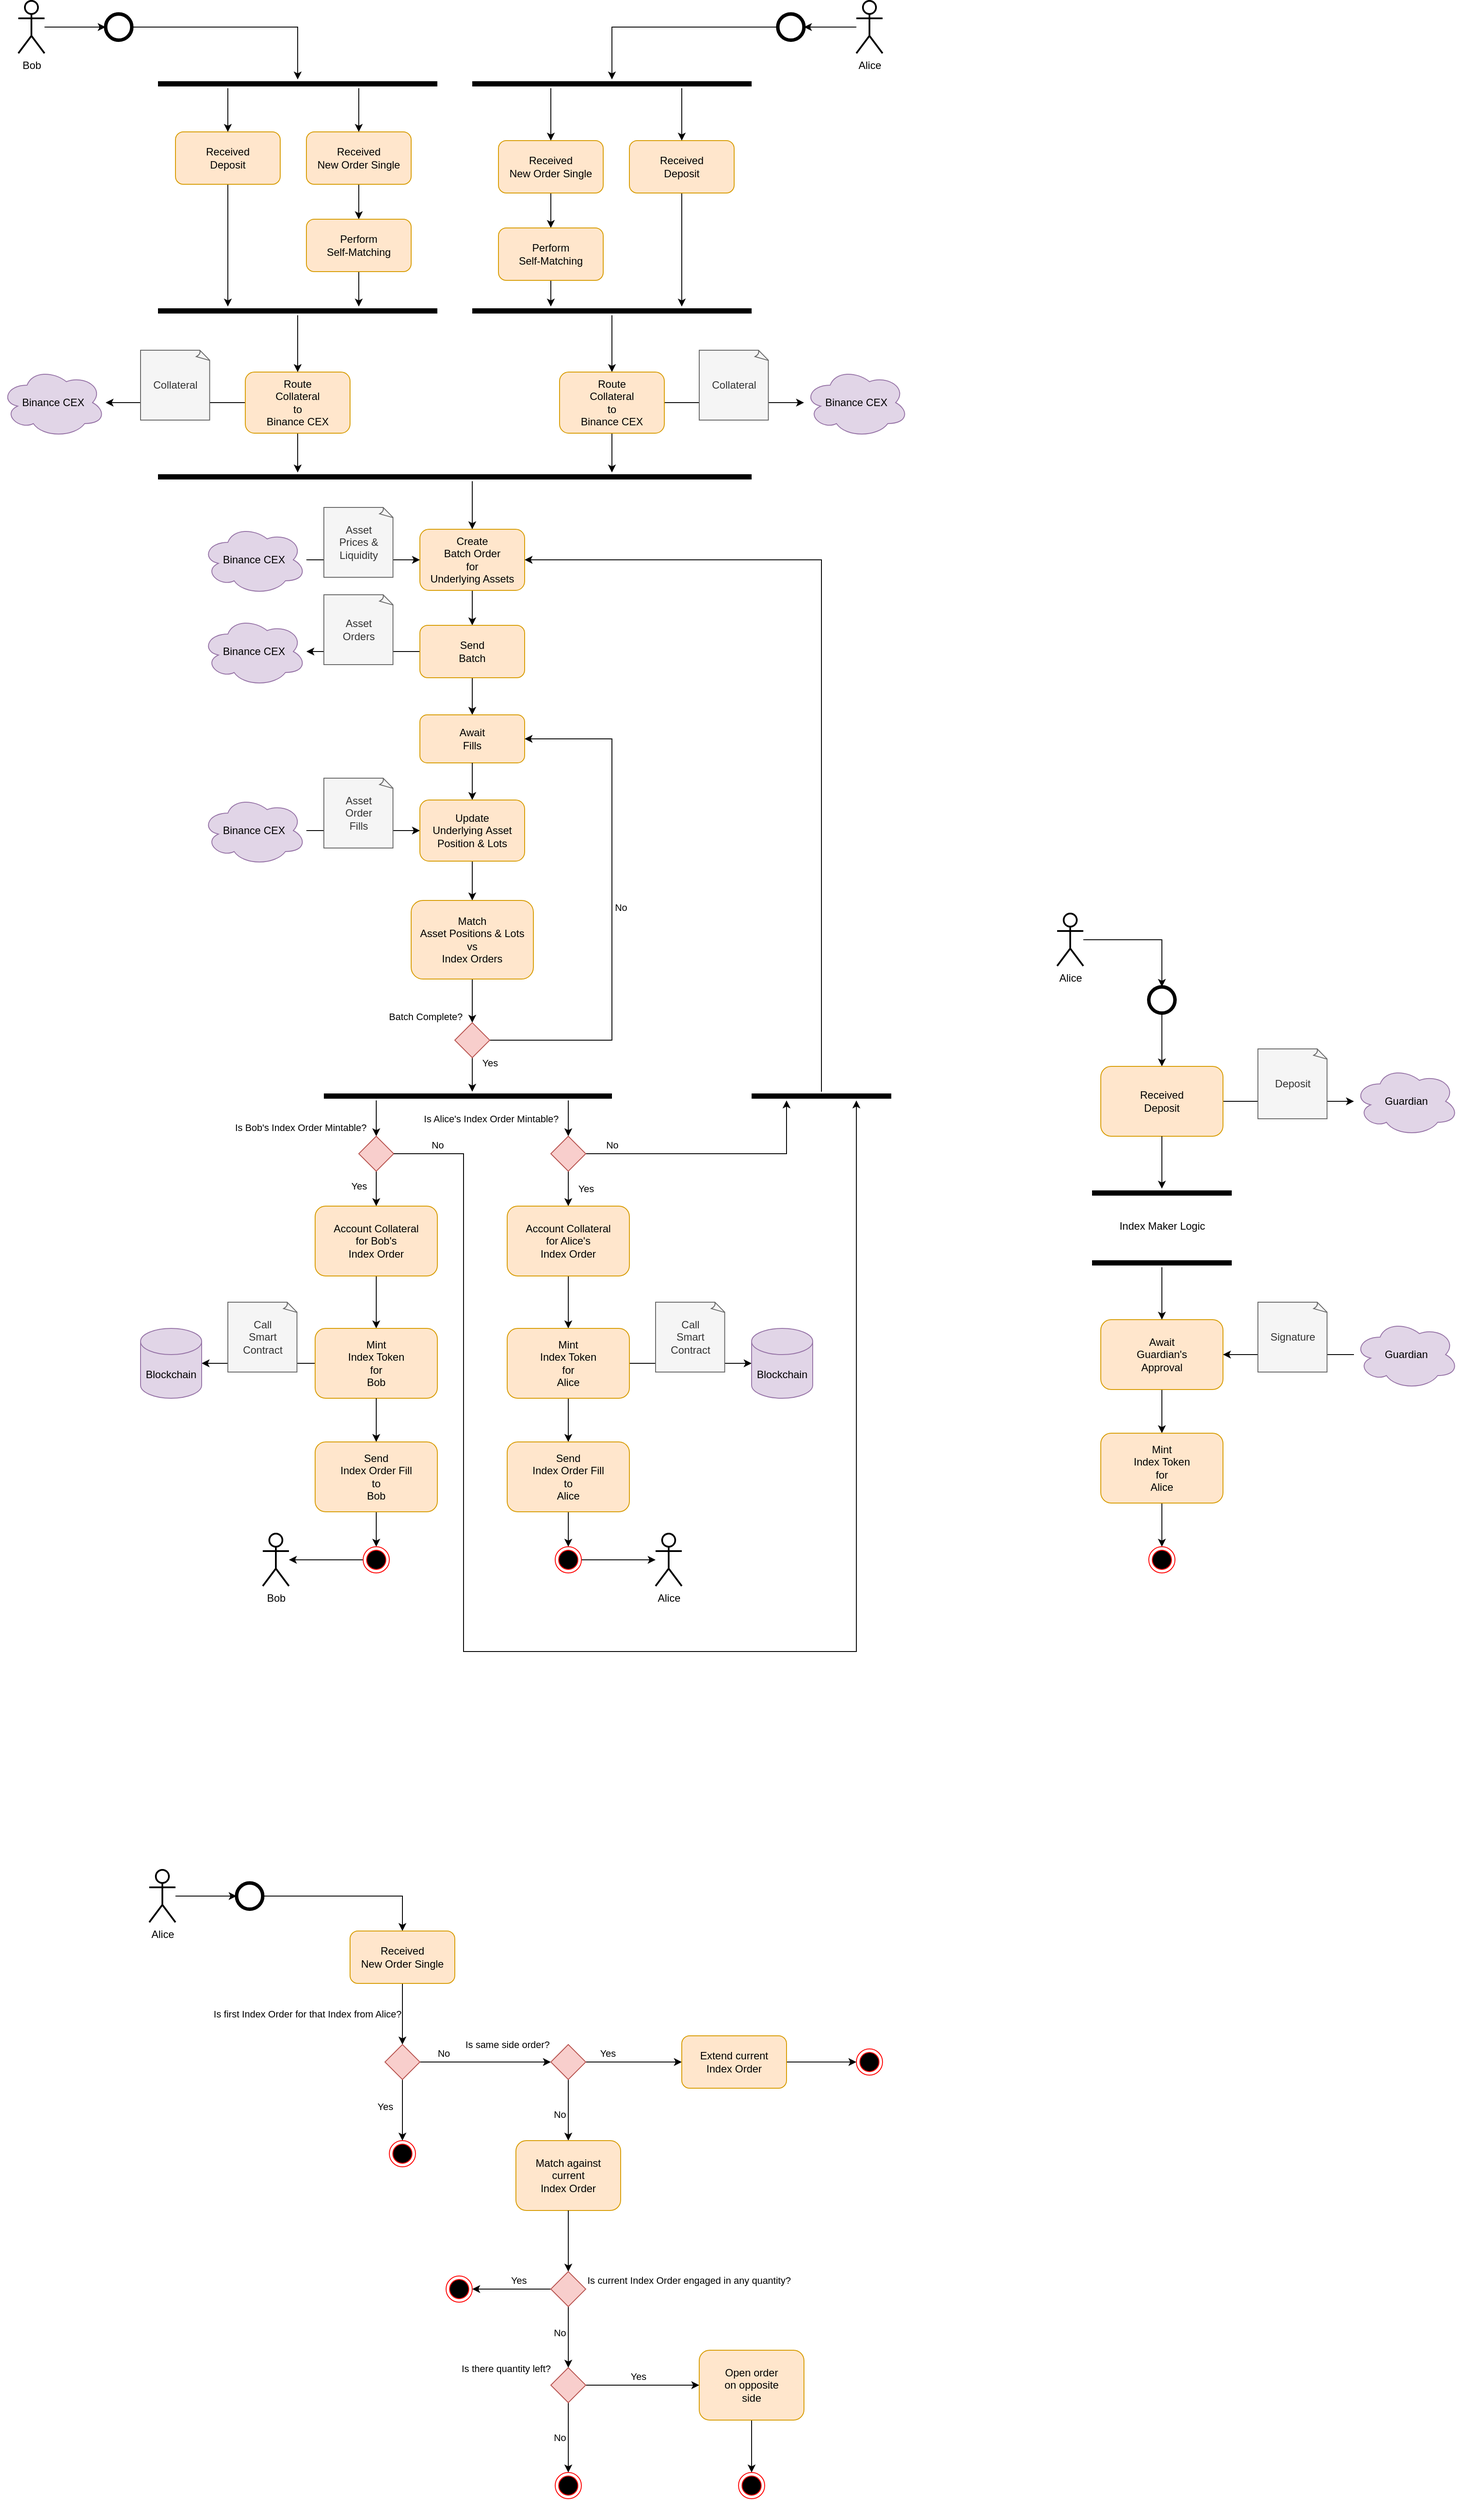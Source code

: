 <mxfile version="24.7.8">
  <diagram name="Page-1" id="KIgSmrfWKntI9kVfdpxJ">
    <mxGraphModel dx="2233" dy="2073" grid="1" gridSize="10" guides="1" tooltips="1" connect="1" arrows="1" fold="1" page="1" pageScale="1" pageWidth="827" pageHeight="1169" math="0" shadow="0">
      <root>
        <mxCell id="0" />
        <mxCell id="1" parent="0" />
        <mxCell id="GoCheklHUgAJTXGQgOlv-124" style="edgeStyle=orthogonalEdgeStyle;rounded=0;orthogonalLoop=1;jettySize=auto;html=1;" parent="1" source="GoCheklHUgAJTXGQgOlv-1" target="GoCheklHUgAJTXGQgOlv-76" edge="1">
          <mxGeometry relative="1" as="geometry" />
        </mxCell>
        <mxCell id="GoCheklHUgAJTXGQgOlv-1" value="" style="ellipse;html=1;shape=endState;fillColor=#000000;strokeColor=#ff0000;" parent="1" vertex="1">
          <mxGeometry x="495" y="1680" width="30" height="30" as="geometry" />
        </mxCell>
        <mxCell id="GoCheklHUgAJTXGQgOlv-6" style="edgeStyle=orthogonalEdgeStyle;rounded=0;orthogonalLoop=1;jettySize=auto;html=1;" parent="1" source="GoCheklHUgAJTXGQgOlv-2" target="GoCheklHUgAJTXGQgOlv-62" edge="1">
          <mxGeometry relative="1" as="geometry" />
        </mxCell>
        <mxCell id="GoCheklHUgAJTXGQgOlv-2" value="" style="strokeWidth=4;html=1;shape=mxgraph.flowchart.start_2;whiteSpace=wrap;" parent="1" vertex="1">
          <mxGeometry x="-20" y="-75" width="30" height="30" as="geometry" />
        </mxCell>
        <mxCell id="GoCheklHUgAJTXGQgOlv-8" style="edgeStyle=orthogonalEdgeStyle;rounded=0;orthogonalLoop=1;jettySize=auto;html=1;" parent="1" source="GoCheklHUgAJTXGQgOlv-3" target="GoCheklHUgAJTXGQgOlv-7" edge="1">
          <mxGeometry relative="1" as="geometry" />
        </mxCell>
        <mxCell id="GoCheklHUgAJTXGQgOlv-3" value="&lt;div&gt;&lt;span style=&quot;background-color: initial;&quot;&gt;Received&lt;/span&gt;&lt;/div&gt;&lt;div&gt;&lt;span style=&quot;background-color: initial;&quot;&gt;New Order Single&lt;/span&gt;&lt;br&gt;&lt;/div&gt;" style="rounded=1;whiteSpace=wrap;html=1;fillColor=#ffe6cc;strokeColor=#d79b00;" parent="1" vertex="1">
          <mxGeometry x="210" y="60" width="120" height="60" as="geometry" />
        </mxCell>
        <mxCell id="GoCheklHUgAJTXGQgOlv-5" style="rounded=0;orthogonalLoop=1;jettySize=auto;html=1;edgeStyle=orthogonalEdgeStyle;" parent="1" source="GoCheklHUgAJTXGQgOlv-4" target="GoCheklHUgAJTXGQgOlv-2" edge="1">
          <mxGeometry relative="1" as="geometry" />
        </mxCell>
        <mxCell id="GoCheklHUgAJTXGQgOlv-4" value="Bob" style="shape=umlActor;verticalLabelPosition=bottom;verticalAlign=top;html=1;outlineConnect=0;strokeWidth=2;" parent="1" vertex="1">
          <mxGeometry x="-120" y="-90" width="30" height="60" as="geometry" />
        </mxCell>
        <mxCell id="GoCheklHUgAJTXGQgOlv-61" style="edgeStyle=orthogonalEdgeStyle;rounded=0;orthogonalLoop=1;jettySize=auto;html=1;" parent="1" source="GoCheklHUgAJTXGQgOlv-7" target="GoCheklHUgAJTXGQgOlv-51" edge="1">
          <mxGeometry relative="1" as="geometry">
            <Array as="points">
              <mxPoint x="270" y="265" />
              <mxPoint x="270" y="265" />
            </Array>
          </mxGeometry>
        </mxCell>
        <mxCell id="GoCheklHUgAJTXGQgOlv-7" value="&lt;div&gt;Perform&lt;/div&gt;Self-Matching" style="rounded=1;whiteSpace=wrap;html=1;fillColor=#ffe6cc;strokeColor=#d79b00;" parent="1" vertex="1">
          <mxGeometry x="210" y="160" width="120" height="60" as="geometry" />
        </mxCell>
        <mxCell id="GoCheklHUgAJTXGQgOlv-12" style="edgeStyle=orthogonalEdgeStyle;rounded=0;orthogonalLoop=1;jettySize=auto;html=1;" parent="1" source="GoCheklHUgAJTXGQgOlv-9" target="GoCheklHUgAJTXGQgOlv-11" edge="1">
          <mxGeometry relative="1" as="geometry" />
        </mxCell>
        <mxCell id="GoCheklHUgAJTXGQgOlv-9" value="Create&lt;div&gt;&lt;/div&gt;&lt;div&gt;Batch Order&lt;/div&gt;&lt;div&gt;for&lt;/div&gt;&lt;div&gt;Underlying Assets&lt;/div&gt;" style="rounded=1;whiteSpace=wrap;html=1;fillColor=#ffe6cc;strokeColor=#d79b00;" parent="1" vertex="1">
          <mxGeometry x="340" y="515" width="120" height="70" as="geometry" />
        </mxCell>
        <mxCell id="GoCheklHUgAJTXGQgOlv-14" style="edgeStyle=orthogonalEdgeStyle;rounded=0;orthogonalLoop=1;jettySize=auto;html=1;" parent="1" source="GoCheklHUgAJTXGQgOlv-11" target="GoCheklHUgAJTXGQgOlv-13" edge="1">
          <mxGeometry relative="1" as="geometry" />
        </mxCell>
        <mxCell id="GoCheklHUgAJTXGQgOlv-32" style="edgeStyle=orthogonalEdgeStyle;rounded=0;orthogonalLoop=1;jettySize=auto;html=1;" parent="1" source="GoCheklHUgAJTXGQgOlv-11" target="GoCheklHUgAJTXGQgOlv-31" edge="1">
          <mxGeometry relative="1" as="geometry" />
        </mxCell>
        <mxCell id="GoCheklHUgAJTXGQgOlv-11" value="Send&lt;div&gt;Batch&lt;/div&gt;" style="rounded=1;whiteSpace=wrap;html=1;fillColor=#ffe6cc;strokeColor=#d79b00;" parent="1" vertex="1">
          <mxGeometry x="340" y="625" width="120" height="60" as="geometry" />
        </mxCell>
        <mxCell id="GoCheklHUgAJTXGQgOlv-13" value="Binance CEX" style="ellipse;shape=cloud;whiteSpace=wrap;html=1;fillColor=#e1d5e7;strokeColor=#9673a6;" parent="1" vertex="1">
          <mxGeometry x="90" y="615" width="120" height="80" as="geometry" />
        </mxCell>
        <mxCell id="GoCheklHUgAJTXGQgOlv-15" style="edgeStyle=orthogonalEdgeStyle;rounded=0;orthogonalLoop=1;jettySize=auto;html=1;" parent="1" source="GoCheklHUgAJTXGQgOlv-16" target="GoCheklHUgAJTXGQgOlv-65" edge="1">
          <mxGeometry relative="1" as="geometry" />
        </mxCell>
        <mxCell id="GoCheklHUgAJTXGQgOlv-16" value="" style="strokeWidth=4;html=1;shape=mxgraph.flowchart.start_2;whiteSpace=wrap;" parent="1" vertex="1">
          <mxGeometry x="750" y="-75" width="30" height="30" as="geometry" />
        </mxCell>
        <mxCell id="GoCheklHUgAJTXGQgOlv-17" style="edgeStyle=orthogonalEdgeStyle;rounded=0;orthogonalLoop=1;jettySize=auto;html=1;" parent="1" source="GoCheklHUgAJTXGQgOlv-18" target="GoCheklHUgAJTXGQgOlv-21" edge="1">
          <mxGeometry relative="1" as="geometry" />
        </mxCell>
        <mxCell id="GoCheklHUgAJTXGQgOlv-18" value="&lt;div&gt;&lt;span style=&quot;background-color: initial;&quot;&gt;Received&lt;/span&gt;&lt;/div&gt;&lt;div&gt;&lt;span style=&quot;background-color: initial;&quot;&gt;New Order Single&lt;/span&gt;&lt;br&gt;&lt;/div&gt;" style="rounded=1;whiteSpace=wrap;html=1;fillColor=#ffe6cc;strokeColor=#d79b00;" parent="1" vertex="1">
          <mxGeometry x="430" y="70" width="120" height="60" as="geometry" />
        </mxCell>
        <mxCell id="GoCheklHUgAJTXGQgOlv-19" style="rounded=0;orthogonalLoop=1;jettySize=auto;html=1;edgeStyle=orthogonalEdgeStyle;" parent="1" source="GoCheklHUgAJTXGQgOlv-20" target="GoCheklHUgAJTXGQgOlv-16" edge="1">
          <mxGeometry relative="1" as="geometry" />
        </mxCell>
        <mxCell id="GoCheklHUgAJTXGQgOlv-20" value="Alice" style="shape=umlActor;verticalLabelPosition=bottom;verticalAlign=top;html=1;outlineConnect=0;strokeWidth=2;" parent="1" vertex="1">
          <mxGeometry x="840" y="-90" width="30" height="60" as="geometry" />
        </mxCell>
        <mxCell id="GoCheklHUgAJTXGQgOlv-28" style="edgeStyle=orthogonalEdgeStyle;rounded=0;orthogonalLoop=1;jettySize=auto;html=1;" parent="1" source="GoCheklHUgAJTXGQgOlv-46" target="GoCheklHUgAJTXGQgOlv-23" edge="1">
          <mxGeometry relative="1" as="geometry">
            <Array as="points">
              <mxPoint x="510" y="350" />
              <mxPoint x="510" y="350" />
            </Array>
          </mxGeometry>
        </mxCell>
        <mxCell id="GoCheklHUgAJTXGQgOlv-70" style="edgeStyle=orthogonalEdgeStyle;rounded=0;orthogonalLoop=1;jettySize=auto;html=1;" parent="1" source="GoCheklHUgAJTXGQgOlv-21" target="GoCheklHUgAJTXGQgOlv-66" edge="1">
          <mxGeometry relative="1" as="geometry">
            <Array as="points">
              <mxPoint x="510" y="260" />
              <mxPoint x="510" y="260" />
            </Array>
          </mxGeometry>
        </mxCell>
        <mxCell id="GoCheklHUgAJTXGQgOlv-21" value="&lt;div&gt;Perform&lt;/div&gt;Self-Matching" style="rounded=1;whiteSpace=wrap;html=1;fillColor=#ffe6cc;strokeColor=#d79b00;" parent="1" vertex="1">
          <mxGeometry x="430" y="170" width="120" height="60" as="geometry" />
        </mxCell>
        <mxCell id="GoCheklHUgAJTXGQgOlv-44" style="edgeStyle=orthogonalEdgeStyle;rounded=0;orthogonalLoop=1;jettySize=auto;html=1;" parent="1" source="GoCheklHUgAJTXGQgOlv-23" target="GoCheklHUgAJTXGQgOlv-9" edge="1">
          <mxGeometry relative="1" as="geometry">
            <Array as="points">
              <mxPoint x="400" y="470" />
              <mxPoint x="400" y="470" />
            </Array>
          </mxGeometry>
        </mxCell>
        <mxCell id="GoCheklHUgAJTXGQgOlv-23" value="" style="shape=line;html=1;strokeWidth=6;strokeColor=#000000;" parent="1" vertex="1">
          <mxGeometry x="40" y="450" width="680" height="10" as="geometry" />
        </mxCell>
        <mxCell id="GoCheklHUgAJTXGQgOlv-30" value="Asset&lt;div&gt;Orders&lt;/div&gt;" style="whiteSpace=wrap;html=1;shape=mxgraph.basic.document;fillColor=#f5f5f5;fontColor=#333333;strokeColor=#666666;" parent="1" vertex="1">
          <mxGeometry x="230" y="590" width="80" height="80" as="geometry" />
        </mxCell>
        <mxCell id="GoCheklHUgAJTXGQgOlv-37" style="edgeStyle=orthogonalEdgeStyle;rounded=0;orthogonalLoop=1;jettySize=auto;html=1;" parent="1" source="GoCheklHUgAJTXGQgOlv-86" target="GoCheklHUgAJTXGQgOlv-36" edge="1">
          <mxGeometry relative="1" as="geometry" />
        </mxCell>
        <mxCell id="GoCheklHUgAJTXGQgOlv-31" value="Await&lt;div&gt;Fills&lt;/div&gt;" style="rounded=1;whiteSpace=wrap;html=1;fillColor=#ffe6cc;strokeColor=#d79b00;" parent="1" vertex="1">
          <mxGeometry x="340" y="727.5" width="120" height="55" as="geometry" />
        </mxCell>
        <mxCell id="GoCheklHUgAJTXGQgOlv-34" style="edgeStyle=orthogonalEdgeStyle;rounded=0;orthogonalLoop=1;jettySize=auto;html=1;" parent="1" source="GoCheklHUgAJTXGQgOlv-33" target="GoCheklHUgAJTXGQgOlv-86" edge="1">
          <mxGeometry relative="1" as="geometry" />
        </mxCell>
        <mxCell id="GoCheklHUgAJTXGQgOlv-33" value="Binance CEX" style="ellipse;shape=cloud;whiteSpace=wrap;html=1;fillColor=#e1d5e7;strokeColor=#9673a6;" parent="1" vertex="1">
          <mxGeometry x="90" y="820" width="120" height="80" as="geometry" />
        </mxCell>
        <mxCell id="GoCheklHUgAJTXGQgOlv-35" value="Asset&lt;div&gt;Order&lt;/div&gt;&lt;div&gt;Fills&lt;/div&gt;" style="whiteSpace=wrap;html=1;shape=mxgraph.basic.document;fillColor=#f5f5f5;fontColor=#333333;strokeColor=#666666;" parent="1" vertex="1">
          <mxGeometry x="230" y="800" width="80" height="80" as="geometry" />
        </mxCell>
        <mxCell id="GoCheklHUgAJTXGQgOlv-83" value="Batch Complete?" style="edgeStyle=orthogonalEdgeStyle;rounded=0;orthogonalLoop=1;jettySize=auto;html=1;align=right;" parent="1" source="GoCheklHUgAJTXGQgOlv-36" target="GoCheklHUgAJTXGQgOlv-82" edge="1">
          <mxGeometry x="0.714" y="-10" relative="1" as="geometry">
            <Array as="points">
              <mxPoint x="400" y="1090" />
              <mxPoint x="400" y="1090" />
            </Array>
            <mxPoint as="offset" />
          </mxGeometry>
        </mxCell>
        <mxCell id="GoCheklHUgAJTXGQgOlv-36" value="Match&lt;div&gt;Asset Positions &amp;amp; Lots&lt;div&gt;vs&lt;/div&gt;&lt;div&gt;Index Orders&lt;/div&gt;&lt;/div&gt;" style="rounded=1;whiteSpace=wrap;html=1;fillColor=#ffe6cc;strokeColor=#d79b00;" parent="1" vertex="1">
          <mxGeometry x="330" y="940" width="140" height="90" as="geometry" />
        </mxCell>
        <mxCell id="GoCheklHUgAJTXGQgOlv-41" style="edgeStyle=orthogonalEdgeStyle;rounded=0;orthogonalLoop=1;jettySize=auto;html=1;" parent="1" source="GoCheklHUgAJTXGQgOlv-40" target="GoCheklHUgAJTXGQgOlv-9" edge="1">
          <mxGeometry relative="1" as="geometry" />
        </mxCell>
        <mxCell id="GoCheklHUgAJTXGQgOlv-40" value="Binance CEX" style="ellipse;shape=cloud;whiteSpace=wrap;html=1;fillColor=#e1d5e7;strokeColor=#9673a6;" parent="1" vertex="1">
          <mxGeometry x="90" y="510" width="120" height="80" as="geometry" />
        </mxCell>
        <mxCell id="GoCheklHUgAJTXGQgOlv-42" value="Asset&lt;div&gt;Prices &amp;amp; Liquidity&lt;/div&gt;" style="whiteSpace=wrap;html=1;shape=mxgraph.basic.document;fillColor=#f5f5f5;fontColor=#333333;strokeColor=#666666;" parent="1" vertex="1">
          <mxGeometry x="230" y="490" width="80" height="80" as="geometry" />
        </mxCell>
        <mxCell id="GoCheklHUgAJTXGQgOlv-57" style="edgeStyle=orthogonalEdgeStyle;rounded=0;orthogonalLoop=1;jettySize=auto;html=1;" parent="1" source="GoCheklHUgAJTXGQgOlv-38" target="GoCheklHUgAJTXGQgOlv-56" edge="1">
          <mxGeometry relative="1" as="geometry" />
        </mxCell>
        <mxCell id="GoCheklHUgAJTXGQgOlv-58" style="edgeStyle=orthogonalEdgeStyle;rounded=0;orthogonalLoop=1;jettySize=auto;html=1;" parent="1" source="GoCheklHUgAJTXGQgOlv-38" target="GoCheklHUgAJTXGQgOlv-23" edge="1">
          <mxGeometry relative="1" as="geometry">
            <Array as="points">
              <mxPoint x="200" y="440" />
              <mxPoint x="200" y="440" />
            </Array>
          </mxGeometry>
        </mxCell>
        <mxCell id="GoCheklHUgAJTXGQgOlv-38" value="Route&lt;div&gt;Collateral&lt;/div&gt;&lt;div&gt;to&lt;/div&gt;&lt;div&gt;Binance CEX&lt;/div&gt;" style="rounded=1;whiteSpace=wrap;html=1;fillColor=#ffe6cc;strokeColor=#d79b00;" parent="1" vertex="1">
          <mxGeometry x="140" y="335" width="120" height="70" as="geometry" />
        </mxCell>
        <mxCell id="GoCheklHUgAJTXGQgOlv-47" value="" style="edgeStyle=orthogonalEdgeStyle;rounded=0;orthogonalLoop=1;jettySize=auto;html=1;" parent="1" source="GoCheklHUgAJTXGQgOlv-66" target="GoCheklHUgAJTXGQgOlv-46" edge="1">
          <mxGeometry relative="1" as="geometry">
            <mxPoint x="510" y="320" as="sourcePoint" />
            <mxPoint x="510" y="450" as="targetPoint" />
            <Array as="points" />
          </mxGeometry>
        </mxCell>
        <mxCell id="GoCheklHUgAJTXGQgOlv-68" style="edgeStyle=orthogonalEdgeStyle;rounded=0;orthogonalLoop=1;jettySize=auto;html=1;" parent="1" source="GoCheklHUgAJTXGQgOlv-46" target="GoCheklHUgAJTXGQgOlv-67" edge="1">
          <mxGeometry relative="1" as="geometry" />
        </mxCell>
        <mxCell id="GoCheklHUgAJTXGQgOlv-46" value="Route&lt;div&gt;Collateral&lt;/div&gt;&lt;div&gt;to&lt;/div&gt;&lt;div&gt;Binance CEX&lt;/div&gt;" style="rounded=1;whiteSpace=wrap;html=1;fillColor=#ffe6cc;strokeColor=#d79b00;" parent="1" vertex="1">
          <mxGeometry x="500" y="335" width="120" height="70" as="geometry" />
        </mxCell>
        <mxCell id="GoCheklHUgAJTXGQgOlv-60" style="edgeStyle=orthogonalEdgeStyle;rounded=0;orthogonalLoop=1;jettySize=auto;html=1;" parent="1" source="GoCheklHUgAJTXGQgOlv-48" target="GoCheklHUgAJTXGQgOlv-51" edge="1">
          <mxGeometry relative="1" as="geometry">
            <Array as="points">
              <mxPoint x="120" y="260" />
              <mxPoint x="120" y="260" />
            </Array>
          </mxGeometry>
        </mxCell>
        <mxCell id="GoCheklHUgAJTXGQgOlv-48" value="&lt;div&gt;&lt;span style=&quot;background-color: initial;&quot;&gt;Received&lt;/span&gt;&lt;/div&gt;&lt;div&gt;&lt;span style=&quot;background-color: initial;&quot;&gt;Deposit&lt;/span&gt;&lt;br&gt;&lt;/div&gt;" style="rounded=1;whiteSpace=wrap;html=1;fillColor=#ffe6cc;strokeColor=#d79b00;" parent="1" vertex="1">
          <mxGeometry x="60" y="60" width="120" height="60" as="geometry" />
        </mxCell>
        <mxCell id="GoCheklHUgAJTXGQgOlv-71" style="edgeStyle=orthogonalEdgeStyle;rounded=0;orthogonalLoop=1;jettySize=auto;html=1;" parent="1" source="GoCheklHUgAJTXGQgOlv-49" target="GoCheklHUgAJTXGQgOlv-66" edge="1">
          <mxGeometry relative="1" as="geometry">
            <Array as="points">
              <mxPoint x="640" y="190" />
              <mxPoint x="640" y="190" />
            </Array>
          </mxGeometry>
        </mxCell>
        <mxCell id="GoCheklHUgAJTXGQgOlv-49" value="Received&lt;div&gt;&lt;/div&gt;&lt;div&gt;Deposit&lt;/div&gt;" style="rounded=1;whiteSpace=wrap;html=1;fillColor=#ffe6cc;strokeColor=#d79b00;" parent="1" vertex="1">
          <mxGeometry x="580" y="70" width="120" height="60" as="geometry" />
        </mxCell>
        <mxCell id="GoCheklHUgAJTXGQgOlv-53" style="edgeStyle=orthogonalEdgeStyle;rounded=0;orthogonalLoop=1;jettySize=auto;html=1;" parent="1" source="GoCheklHUgAJTXGQgOlv-51" target="GoCheklHUgAJTXGQgOlv-38" edge="1">
          <mxGeometry relative="1" as="geometry" />
        </mxCell>
        <mxCell id="GoCheklHUgAJTXGQgOlv-51" value="" style="shape=line;html=1;strokeWidth=6;strokeColor=#000000;" parent="1" vertex="1">
          <mxGeometry x="40" y="260" width="320" height="10" as="geometry" />
        </mxCell>
        <mxCell id="GoCheklHUgAJTXGQgOlv-56" value="Binance CEX" style="ellipse;shape=cloud;whiteSpace=wrap;html=1;fillColor=#e1d5e7;strokeColor=#9673a6;" parent="1" vertex="1">
          <mxGeometry x="-140" y="330" width="120" height="80" as="geometry" />
        </mxCell>
        <mxCell id="GoCheklHUgAJTXGQgOlv-59" value="Collateral" style="whiteSpace=wrap;html=1;shape=mxgraph.basic.document;fillColor=#f5f5f5;fontColor=#333333;strokeColor=#666666;" parent="1" vertex="1">
          <mxGeometry x="20" y="310" width="80" height="80" as="geometry" />
        </mxCell>
        <mxCell id="GoCheklHUgAJTXGQgOlv-63" style="edgeStyle=orthogonalEdgeStyle;rounded=0;orthogonalLoop=1;jettySize=auto;html=1;" parent="1" source="GoCheklHUgAJTXGQgOlv-62" target="GoCheklHUgAJTXGQgOlv-3" edge="1">
          <mxGeometry relative="1" as="geometry">
            <Array as="points">
              <mxPoint x="270" y="20" />
              <mxPoint x="270" y="20" />
            </Array>
          </mxGeometry>
        </mxCell>
        <mxCell id="GoCheklHUgAJTXGQgOlv-64" style="edgeStyle=orthogonalEdgeStyle;rounded=0;orthogonalLoop=1;jettySize=auto;html=1;" parent="1" source="GoCheklHUgAJTXGQgOlv-62" target="GoCheklHUgAJTXGQgOlv-48" edge="1">
          <mxGeometry relative="1" as="geometry">
            <Array as="points">
              <mxPoint x="120" y="40" />
              <mxPoint x="120" y="40" />
            </Array>
          </mxGeometry>
        </mxCell>
        <mxCell id="GoCheklHUgAJTXGQgOlv-62" value="" style="shape=line;html=1;strokeWidth=6;strokeColor=#000000;" parent="1" vertex="1">
          <mxGeometry x="40" width="320" height="10" as="geometry" />
        </mxCell>
        <mxCell id="GoCheklHUgAJTXGQgOlv-72" style="edgeStyle=orthogonalEdgeStyle;rounded=0;orthogonalLoop=1;jettySize=auto;html=1;" parent="1" source="GoCheklHUgAJTXGQgOlv-65" target="GoCheklHUgAJTXGQgOlv-18" edge="1">
          <mxGeometry relative="1" as="geometry">
            <Array as="points">
              <mxPoint x="490" y="40" />
              <mxPoint x="490" y="40" />
            </Array>
          </mxGeometry>
        </mxCell>
        <mxCell id="GoCheklHUgAJTXGQgOlv-73" style="edgeStyle=orthogonalEdgeStyle;rounded=0;orthogonalLoop=1;jettySize=auto;html=1;" parent="1" source="GoCheklHUgAJTXGQgOlv-65" target="GoCheklHUgAJTXGQgOlv-49" edge="1">
          <mxGeometry relative="1" as="geometry">
            <Array as="points">
              <mxPoint x="640" y="40" />
              <mxPoint x="640" y="40" />
            </Array>
          </mxGeometry>
        </mxCell>
        <mxCell id="GoCheklHUgAJTXGQgOlv-65" value="" style="shape=line;html=1;strokeWidth=6;strokeColor=#000000;" parent="1" vertex="1">
          <mxGeometry x="400" width="320" height="10" as="geometry" />
        </mxCell>
        <mxCell id="GoCheklHUgAJTXGQgOlv-66" value="" style="shape=line;html=1;strokeWidth=6;strokeColor=#000000;" parent="1" vertex="1">
          <mxGeometry x="400" y="260" width="320" height="10" as="geometry" />
        </mxCell>
        <mxCell id="GoCheklHUgAJTXGQgOlv-67" value="Binance CEX" style="ellipse;shape=cloud;whiteSpace=wrap;html=1;fillColor=#e1d5e7;strokeColor=#9673a6;" parent="1" vertex="1">
          <mxGeometry x="780" y="330" width="120" height="80" as="geometry" />
        </mxCell>
        <mxCell id="GoCheklHUgAJTXGQgOlv-69" value="Collateral" style="whiteSpace=wrap;html=1;shape=mxgraph.basic.document;fillColor=#f5f5f5;fontColor=#333333;strokeColor=#666666;" parent="1" vertex="1">
          <mxGeometry x="660" y="310" width="80" height="80" as="geometry" />
        </mxCell>
        <mxCell id="GoCheklHUgAJTXGQgOlv-75" value="Bob" style="shape=umlActor;verticalLabelPosition=bottom;verticalAlign=top;html=1;outlineConnect=0;strokeWidth=2;" parent="1" vertex="1">
          <mxGeometry x="160" y="1665" width="30" height="60" as="geometry" />
        </mxCell>
        <mxCell id="GoCheklHUgAJTXGQgOlv-76" value="Alice" style="shape=umlActor;verticalLabelPosition=bottom;verticalAlign=top;html=1;outlineConnect=0;strokeWidth=2;" parent="1" vertex="1">
          <mxGeometry x="610" y="1665" width="30" height="60" as="geometry" />
        </mxCell>
        <mxCell id="GoCheklHUgAJTXGQgOlv-99" value="Is Bob&#39;s Index Order Mintable?" style="edgeStyle=orthogonalEdgeStyle;rounded=0;orthogonalLoop=1;jettySize=auto;html=1;align=right;" parent="1" source="GoCheklHUgAJTXGQgOlv-78" target="GoCheklHUgAJTXGQgOlv-97" edge="1">
          <mxGeometry x="0.51" y="-10" relative="1" as="geometry">
            <Array as="points">
              <mxPoint x="290" y="1190" />
              <mxPoint x="290" y="1190" />
            </Array>
            <mxPoint as="offset" />
          </mxGeometry>
        </mxCell>
        <mxCell id="GoCheklHUgAJTXGQgOlv-102" value="Is Alice&#39;s Index Order Mintable?" style="edgeStyle=orthogonalEdgeStyle;rounded=0;orthogonalLoop=1;jettySize=auto;html=1;align=right;" parent="1" source="GoCheklHUgAJTXGQgOlv-78" target="GoCheklHUgAJTXGQgOlv-101" edge="1">
          <mxGeometry x="0.026" y="-10" relative="1" as="geometry">
            <Array as="points">
              <mxPoint x="510" y="1190" />
              <mxPoint x="510" y="1190" />
            </Array>
            <mxPoint as="offset" />
          </mxGeometry>
        </mxCell>
        <mxCell id="GoCheklHUgAJTXGQgOlv-78" value="" style="shape=line;html=1;strokeWidth=6;strokeColor=#000000;" parent="1" vertex="1">
          <mxGeometry x="230" y="1159" width="330" height="10" as="geometry" />
        </mxCell>
        <mxCell id="GoCheklHUgAJTXGQgOlv-85" value="No" style="edgeStyle=orthogonalEdgeStyle;rounded=0;orthogonalLoop=1;jettySize=auto;html=1;" parent="1" source="GoCheklHUgAJTXGQgOlv-82" target="GoCheklHUgAJTXGQgOlv-31" edge="1">
          <mxGeometry y="-10" relative="1" as="geometry">
            <Array as="points">
              <mxPoint x="560" y="1100" />
              <mxPoint x="560" y="755" />
            </Array>
            <mxPoint as="offset" />
          </mxGeometry>
        </mxCell>
        <mxCell id="GoCheklHUgAJTXGQgOlv-91" value="Yes" style="edgeStyle=orthogonalEdgeStyle;rounded=0;orthogonalLoop=1;jettySize=auto;html=1;" parent="1" source="GoCheklHUgAJTXGQgOlv-82" target="GoCheklHUgAJTXGQgOlv-78" edge="1">
          <mxGeometry x="-0.665" y="20" relative="1" as="geometry">
            <Array as="points">
              <mxPoint x="400" y="1160" />
              <mxPoint x="400" y="1160" />
            </Array>
            <mxPoint y="-1" as="offset" />
          </mxGeometry>
        </mxCell>
        <mxCell id="GoCheklHUgAJTXGQgOlv-82" value="" style="rhombus;whiteSpace=wrap;html=1;fillColor=#f8cecc;strokeColor=#b85450;" parent="1" vertex="1">
          <mxGeometry x="380" y="1080" width="40" height="40" as="geometry" />
        </mxCell>
        <mxCell id="GoCheklHUgAJTXGQgOlv-87" value="" style="edgeStyle=orthogonalEdgeStyle;rounded=0;orthogonalLoop=1;jettySize=auto;html=1;" parent="1" source="GoCheklHUgAJTXGQgOlv-31" target="GoCheklHUgAJTXGQgOlv-86" edge="1">
          <mxGeometry relative="1" as="geometry">
            <mxPoint x="400" y="795" as="sourcePoint" />
            <mxPoint x="400" y="910" as="targetPoint" />
          </mxGeometry>
        </mxCell>
        <mxCell id="GoCheklHUgAJTXGQgOlv-86" value="Update&lt;div&gt;Underlying&amp;nbsp;&lt;span style=&quot;background-color: initial;&quot;&gt;Asset&lt;/span&gt;&lt;/div&gt;&lt;div&gt;&lt;span style=&quot;background-color: initial;&quot;&gt;Position &amp;amp; Lots&lt;/span&gt;&lt;/div&gt;" style="rounded=1;whiteSpace=wrap;html=1;fillColor=#ffe6cc;strokeColor=#d79b00;" parent="1" vertex="1">
          <mxGeometry x="340" y="825" width="120" height="70" as="geometry" />
        </mxCell>
        <mxCell id="GoCheklHUgAJTXGQgOlv-107" style="edgeStyle=orthogonalEdgeStyle;rounded=0;orthogonalLoop=1;jettySize=auto;html=1;" parent="1" source="GoCheklHUgAJTXGQgOlv-95" target="GoCheklHUgAJTXGQgOlv-105" edge="1">
          <mxGeometry relative="1" as="geometry" />
        </mxCell>
        <mxCell id="GoCheklHUgAJTXGQgOlv-95" value="Account Collateral&lt;div&gt;for Bob&#39;s&lt;/div&gt;&lt;div&gt;Index Order&lt;/div&gt;" style="rounded=1;whiteSpace=wrap;html=1;fillColor=#ffe6cc;strokeColor=#d79b00;" parent="1" vertex="1">
          <mxGeometry x="220" y="1290" width="140" height="80" as="geometry" />
        </mxCell>
        <mxCell id="GoCheklHUgAJTXGQgOlv-100" value="Yes" style="edgeStyle=orthogonalEdgeStyle;rounded=0;orthogonalLoop=1;jettySize=auto;html=1;" parent="1" source="GoCheklHUgAJTXGQgOlv-97" target="GoCheklHUgAJTXGQgOlv-95" edge="1">
          <mxGeometry x="-0.143" y="-20" relative="1" as="geometry">
            <mxPoint as="offset" />
          </mxGeometry>
        </mxCell>
        <mxCell id="GoCheklHUgAJTXGQgOlv-97" value="" style="rhombus;whiteSpace=wrap;html=1;fillColor=#f8cecc;strokeColor=#b85450;" parent="1" vertex="1">
          <mxGeometry x="270" y="1210" width="40" height="40" as="geometry" />
        </mxCell>
        <mxCell id="GoCheklHUgAJTXGQgOlv-104" value="Yes" style="edgeStyle=orthogonalEdgeStyle;rounded=0;orthogonalLoop=1;jettySize=auto;html=1;" parent="1" source="GoCheklHUgAJTXGQgOlv-101" target="GoCheklHUgAJTXGQgOlv-103" edge="1">
          <mxGeometry y="20" relative="1" as="geometry">
            <mxPoint as="offset" />
          </mxGeometry>
        </mxCell>
        <mxCell id="GoCheklHUgAJTXGQgOlv-127" value="No" style="edgeStyle=orthogonalEdgeStyle;rounded=0;orthogonalLoop=1;jettySize=auto;html=1;" parent="1" source="GoCheklHUgAJTXGQgOlv-101" target="GoCheklHUgAJTXGQgOlv-131" edge="1">
          <mxGeometry x="-0.794" y="10" relative="1" as="geometry">
            <mxPoint x="870" y="1230" as="targetPoint" />
            <Array as="points">
              <mxPoint x="760" y="1230" />
            </Array>
            <mxPoint as="offset" />
          </mxGeometry>
        </mxCell>
        <mxCell id="GoCheklHUgAJTXGQgOlv-101" value="" style="rhombus;whiteSpace=wrap;html=1;fillColor=#f8cecc;strokeColor=#b85450;" parent="1" vertex="1">
          <mxGeometry x="490" y="1210" width="40" height="40" as="geometry" />
        </mxCell>
        <mxCell id="GoCheklHUgAJTXGQgOlv-108" style="edgeStyle=orthogonalEdgeStyle;rounded=0;orthogonalLoop=1;jettySize=auto;html=1;" parent="1" source="GoCheklHUgAJTXGQgOlv-103" target="GoCheklHUgAJTXGQgOlv-106" edge="1">
          <mxGeometry relative="1" as="geometry" />
        </mxCell>
        <mxCell id="GoCheklHUgAJTXGQgOlv-103" value="Account Collateral&lt;div&gt;for Alice&#39;s&lt;/div&gt;&lt;div&gt;Index Order&lt;/div&gt;" style="rounded=1;whiteSpace=wrap;html=1;fillColor=#ffe6cc;strokeColor=#d79b00;" parent="1" vertex="1">
          <mxGeometry x="440" y="1290" width="140" height="80" as="geometry" />
        </mxCell>
        <mxCell id="GoCheklHUgAJTXGQgOlv-110" style="edgeStyle=orthogonalEdgeStyle;rounded=0;orthogonalLoop=1;jettySize=auto;html=1;" parent="1" source="GoCheklHUgAJTXGQgOlv-105" target="GoCheklHUgAJTXGQgOlv-109" edge="1">
          <mxGeometry relative="1" as="geometry" />
        </mxCell>
        <mxCell id="GoCheklHUgAJTXGQgOlv-117" style="edgeStyle=orthogonalEdgeStyle;rounded=0;orthogonalLoop=1;jettySize=auto;html=1;" parent="1" source="GoCheklHUgAJTXGQgOlv-119" target="GoCheklHUgAJTXGQgOlv-115" edge="1">
          <mxGeometry relative="1" as="geometry" />
        </mxCell>
        <mxCell id="GoCheklHUgAJTXGQgOlv-105" value="Mint&lt;div&gt;Index Token&lt;/div&gt;&lt;div&gt;for&lt;/div&gt;&lt;div&gt;Bob&lt;/div&gt;" style="rounded=1;whiteSpace=wrap;html=1;fillColor=#ffe6cc;strokeColor=#d79b00;" parent="1" vertex="1">
          <mxGeometry x="220" y="1430" width="140" height="80" as="geometry" />
        </mxCell>
        <mxCell id="GoCheklHUgAJTXGQgOlv-113" style="edgeStyle=orthogonalEdgeStyle;rounded=0;orthogonalLoop=1;jettySize=auto;html=1;" parent="1" source="GoCheklHUgAJTXGQgOlv-106" target="GoCheklHUgAJTXGQgOlv-112" edge="1">
          <mxGeometry relative="1" as="geometry" />
        </mxCell>
        <mxCell id="GoCheklHUgAJTXGQgOlv-122" style="edgeStyle=orthogonalEdgeStyle;rounded=0;orthogonalLoop=1;jettySize=auto;html=1;" parent="1" source="GoCheklHUgAJTXGQgOlv-106" target="GoCheklHUgAJTXGQgOlv-121" edge="1">
          <mxGeometry relative="1" as="geometry" />
        </mxCell>
        <mxCell id="GoCheklHUgAJTXGQgOlv-106" value="Mint&lt;div&gt;Index Token&lt;/div&gt;&lt;div&gt;for&lt;/div&gt;&lt;div&gt;Alice&lt;/div&gt;" style="rounded=1;whiteSpace=wrap;html=1;fillColor=#ffe6cc;strokeColor=#d79b00;" parent="1" vertex="1">
          <mxGeometry x="440" y="1430" width="140" height="80" as="geometry" />
        </mxCell>
        <mxCell id="GoCheklHUgAJTXGQgOlv-109" value="Blockchain" style="shape=cylinder3;whiteSpace=wrap;html=1;boundedLbl=1;backgroundOutline=1;size=15;fillColor=#e1d5e7;strokeColor=#9673a6;" parent="1" vertex="1">
          <mxGeometry x="20" y="1430" width="70" height="80" as="geometry" />
        </mxCell>
        <mxCell id="GoCheklHUgAJTXGQgOlv-111" value="&lt;div&gt;Call&lt;/div&gt;Smart&lt;div&gt;Contract&lt;/div&gt;" style="whiteSpace=wrap;html=1;shape=mxgraph.basic.document;fillColor=#f5f5f5;fontColor=#333333;strokeColor=#666666;" parent="1" vertex="1">
          <mxGeometry x="120" y="1400" width="80" height="80" as="geometry" />
        </mxCell>
        <mxCell id="GoCheklHUgAJTXGQgOlv-112" value="Blockchain" style="shape=cylinder3;whiteSpace=wrap;html=1;boundedLbl=1;backgroundOutline=1;size=15;fillColor=#e1d5e7;strokeColor=#9673a6;" parent="1" vertex="1">
          <mxGeometry x="720" y="1430" width="70" height="80" as="geometry" />
        </mxCell>
        <mxCell id="GoCheklHUgAJTXGQgOlv-114" value="&lt;div&gt;Call&lt;/div&gt;Smart&lt;div&gt;Contract&lt;/div&gt;" style="whiteSpace=wrap;html=1;shape=mxgraph.basic.document;fillColor=#f5f5f5;fontColor=#333333;strokeColor=#666666;" parent="1" vertex="1">
          <mxGeometry x="610" y="1400" width="80" height="80" as="geometry" />
        </mxCell>
        <mxCell id="GoCheklHUgAJTXGQgOlv-118" style="edgeStyle=orthogonalEdgeStyle;rounded=0;orthogonalLoop=1;jettySize=auto;html=1;" parent="1" source="GoCheklHUgAJTXGQgOlv-115" target="GoCheklHUgAJTXGQgOlv-75" edge="1">
          <mxGeometry relative="1" as="geometry" />
        </mxCell>
        <mxCell id="GoCheklHUgAJTXGQgOlv-115" value="" style="ellipse;html=1;shape=endState;fillColor=#000000;strokeColor=#ff0000;" parent="1" vertex="1">
          <mxGeometry x="275" y="1680" width="30" height="30" as="geometry" />
        </mxCell>
        <mxCell id="GoCheklHUgAJTXGQgOlv-120" value="" style="edgeStyle=orthogonalEdgeStyle;rounded=0;orthogonalLoop=1;jettySize=auto;html=1;" parent="1" source="GoCheklHUgAJTXGQgOlv-105" target="GoCheklHUgAJTXGQgOlv-119" edge="1">
          <mxGeometry relative="1" as="geometry">
            <mxPoint x="290" y="1510" as="sourcePoint" />
            <mxPoint x="290" y="1680" as="targetPoint" />
          </mxGeometry>
        </mxCell>
        <mxCell id="GoCheklHUgAJTXGQgOlv-119" value="Send&lt;div&gt;Index Order Fill&lt;/div&gt;&lt;div&gt;to&lt;/div&gt;&lt;div&gt;Bob&lt;/div&gt;" style="rounded=1;whiteSpace=wrap;html=1;fillColor=#ffe6cc;strokeColor=#d79b00;" parent="1" vertex="1">
          <mxGeometry x="220" y="1560" width="140" height="80" as="geometry" />
        </mxCell>
        <mxCell id="GoCheklHUgAJTXGQgOlv-123" style="edgeStyle=orthogonalEdgeStyle;rounded=0;orthogonalLoop=1;jettySize=auto;html=1;" parent="1" source="GoCheklHUgAJTXGQgOlv-121" target="GoCheklHUgAJTXGQgOlv-1" edge="1">
          <mxGeometry relative="1" as="geometry" />
        </mxCell>
        <mxCell id="GoCheklHUgAJTXGQgOlv-121" value="Send&lt;div&gt;Index Order Fill&lt;/div&gt;&lt;div&gt;to&lt;/div&gt;&lt;div&gt;Alice&lt;/div&gt;" style="rounded=1;whiteSpace=wrap;html=1;fillColor=#ffe6cc;strokeColor=#d79b00;" parent="1" vertex="1">
          <mxGeometry x="440" y="1560" width="140" height="80" as="geometry" />
        </mxCell>
        <mxCell id="GoCheklHUgAJTXGQgOlv-130" style="edgeStyle=orthogonalEdgeStyle;rounded=0;orthogonalLoop=1;jettySize=auto;html=1;" parent="1" source="GoCheklHUgAJTXGQgOlv-131" target="GoCheklHUgAJTXGQgOlv-9" edge="1">
          <mxGeometry relative="1" as="geometry">
            <mxPoint x="960" y="820" as="targetPoint" />
            <mxPoint x="895" y="1265" as="sourcePoint" />
            <Array as="points">
              <mxPoint x="800" y="550" />
            </Array>
          </mxGeometry>
        </mxCell>
        <mxCell id="GoCheklHUgAJTXGQgOlv-128" value="No" style="edgeStyle=orthogonalEdgeStyle;rounded=0;orthogonalLoop=1;jettySize=auto;html=1;" parent="1" source="GoCheklHUgAJTXGQgOlv-97" target="GoCheklHUgAJTXGQgOlv-131" edge="1">
          <mxGeometry x="-0.942" y="10" relative="1" as="geometry">
            <mxPoint x="950" y="1220" as="targetPoint" />
            <Array as="points">
              <mxPoint x="390" y="1230" />
              <mxPoint x="390" y="1800" />
              <mxPoint x="840" y="1800" />
            </Array>
            <mxPoint as="offset" />
          </mxGeometry>
        </mxCell>
        <mxCell id="GoCheklHUgAJTXGQgOlv-131" value="" style="shape=line;html=1;strokeWidth=6;strokeColor=#000000;" parent="1" vertex="1">
          <mxGeometry x="720" y="1159" width="160" height="10" as="geometry" />
        </mxCell>
        <mxCell id="RVAIp-e71PxiT6kJJNXx-8" style="edgeStyle=orthogonalEdgeStyle;rounded=0;orthogonalLoop=1;jettySize=auto;html=1;" edge="1" parent="1" source="RVAIp-e71PxiT6kJJNXx-2" target="RVAIp-e71PxiT6kJJNXx-7">
          <mxGeometry relative="1" as="geometry" />
        </mxCell>
        <mxCell id="RVAIp-e71PxiT6kJJNXx-2" value="Await&lt;div&gt;Guardian&#39;s&lt;br&gt;&lt;div&gt;Approval&lt;/div&gt;&lt;/div&gt;" style="rounded=1;whiteSpace=wrap;html=1;fillColor=#ffe6cc;strokeColor=#d79b00;" vertex="1" parent="1">
          <mxGeometry x="1120" y="1420" width="140" height="80" as="geometry" />
        </mxCell>
        <mxCell id="RVAIp-e71PxiT6kJJNXx-5" style="edgeStyle=orthogonalEdgeStyle;rounded=0;orthogonalLoop=1;jettySize=auto;html=1;" edge="1" parent="1" source="RVAIp-e71PxiT6kJJNXx-4" target="RVAIp-e71PxiT6kJJNXx-2">
          <mxGeometry relative="1" as="geometry" />
        </mxCell>
        <mxCell id="RVAIp-e71PxiT6kJJNXx-4" value="Guardian" style="ellipse;shape=cloud;whiteSpace=wrap;html=1;fillColor=#e1d5e7;strokeColor=#9673a6;" vertex="1" parent="1">
          <mxGeometry x="1410" y="1420" width="120" height="80" as="geometry" />
        </mxCell>
        <mxCell id="RVAIp-e71PxiT6kJJNXx-6" value="&lt;div&gt;Signature&lt;/div&gt;" style="whiteSpace=wrap;html=1;shape=mxgraph.basic.document;fillColor=#f5f5f5;fontColor=#333333;strokeColor=#666666;" vertex="1" parent="1">
          <mxGeometry x="1300" y="1400" width="80" height="80" as="geometry" />
        </mxCell>
        <mxCell id="RVAIp-e71PxiT6kJJNXx-13" style="edgeStyle=orthogonalEdgeStyle;rounded=0;orthogonalLoop=1;jettySize=auto;html=1;" edge="1" parent="1" source="RVAIp-e71PxiT6kJJNXx-7" target="RVAIp-e71PxiT6kJJNXx-12">
          <mxGeometry relative="1" as="geometry" />
        </mxCell>
        <mxCell id="RVAIp-e71PxiT6kJJNXx-7" value="Mint&lt;div&gt;Index Token&lt;/div&gt;&lt;div&gt;for&lt;/div&gt;&lt;div&gt;Alice&lt;/div&gt;" style="rounded=1;whiteSpace=wrap;html=1;fillColor=#ffe6cc;strokeColor=#d79b00;" vertex="1" parent="1">
          <mxGeometry x="1120" y="1550" width="140" height="80" as="geometry" />
        </mxCell>
        <mxCell id="RVAIp-e71PxiT6kJJNXx-11" style="edgeStyle=orthogonalEdgeStyle;rounded=0;orthogonalLoop=1;jettySize=auto;html=1;" edge="1" parent="1" source="RVAIp-e71PxiT6kJJNXx-22" target="RVAIp-e71PxiT6kJJNXx-2">
          <mxGeometry relative="1" as="geometry">
            <mxPoint x="1190" y="1360" as="sourcePoint" />
          </mxGeometry>
        </mxCell>
        <mxCell id="RVAIp-e71PxiT6kJJNXx-9" value="" style="strokeWidth=4;html=1;shape=mxgraph.flowchart.start_2;whiteSpace=wrap;" vertex="1" parent="1">
          <mxGeometry x="1175" y="1039" width="30" height="30" as="geometry" />
        </mxCell>
        <mxCell id="RVAIp-e71PxiT6kJJNXx-12" value="" style="ellipse;html=1;shape=endState;fillColor=#000000;strokeColor=#ff0000;" vertex="1" parent="1">
          <mxGeometry x="1175" y="1680" width="30" height="30" as="geometry" />
        </mxCell>
        <mxCell id="RVAIp-e71PxiT6kJJNXx-15" value="" style="edgeStyle=orthogonalEdgeStyle;rounded=0;orthogonalLoop=1;jettySize=auto;html=1;" edge="1" parent="1" source="RVAIp-e71PxiT6kJJNXx-9" target="RVAIp-e71PxiT6kJJNXx-14">
          <mxGeometry relative="1" as="geometry">
            <mxPoint x="1190" y="1000" as="sourcePoint" />
            <mxPoint x="1190" y="1290" as="targetPoint" />
          </mxGeometry>
        </mxCell>
        <mxCell id="RVAIp-e71PxiT6kJJNXx-17" style="edgeStyle=orthogonalEdgeStyle;rounded=0;orthogonalLoop=1;jettySize=auto;html=1;" edge="1" parent="1" source="RVAIp-e71PxiT6kJJNXx-14" target="RVAIp-e71PxiT6kJJNXx-16">
          <mxGeometry relative="1" as="geometry" />
        </mxCell>
        <mxCell id="RVAIp-e71PxiT6kJJNXx-14" value="&lt;div&gt;&lt;span style=&quot;background-color: initial;&quot;&gt;Received&lt;/span&gt;&lt;/div&gt;&lt;div&gt;&lt;span style=&quot;background-color: initial;&quot;&gt;Deposit&lt;/span&gt;&lt;br&gt;&lt;/div&gt;" style="rounded=1;whiteSpace=wrap;html=1;fillColor=#ffe6cc;strokeColor=#d79b00;" vertex="1" parent="1">
          <mxGeometry x="1120" y="1130" width="140" height="80" as="geometry" />
        </mxCell>
        <mxCell id="RVAIp-e71PxiT6kJJNXx-16" value="Guardian" style="ellipse;shape=cloud;whiteSpace=wrap;html=1;fillColor=#e1d5e7;strokeColor=#9673a6;" vertex="1" parent="1">
          <mxGeometry x="1410" y="1130" width="120" height="80" as="geometry" />
        </mxCell>
        <mxCell id="RVAIp-e71PxiT6kJJNXx-18" value="&lt;div&gt;Deposit&lt;/div&gt;" style="whiteSpace=wrap;html=1;shape=mxgraph.basic.document;fillColor=#f5f5f5;fontColor=#333333;strokeColor=#666666;" vertex="1" parent="1">
          <mxGeometry x="1300" y="1110" width="80" height="80" as="geometry" />
        </mxCell>
        <mxCell id="RVAIp-e71PxiT6kJJNXx-20" value="" style="edgeStyle=orthogonalEdgeStyle;rounded=0;orthogonalLoop=1;jettySize=auto;html=1;" edge="1" parent="1" source="RVAIp-e71PxiT6kJJNXx-14" target="RVAIp-e71PxiT6kJJNXx-21">
          <mxGeometry relative="1" as="geometry">
            <mxPoint x="1190" y="1271" as="sourcePoint" />
            <mxPoint x="1190" y="1280" as="targetPoint" />
          </mxGeometry>
        </mxCell>
        <mxCell id="RVAIp-e71PxiT6kJJNXx-21" value="" style="shape=line;html=1;strokeWidth=6;strokeColor=#000000;" vertex="1" parent="1">
          <mxGeometry x="1110" y="1270" width="160" height="10" as="geometry" />
        </mxCell>
        <mxCell id="RVAIp-e71PxiT6kJJNXx-22" value="" style="shape=line;html=1;strokeWidth=6;strokeColor=#000000;" vertex="1" parent="1">
          <mxGeometry x="1110" y="1350" width="160" height="10" as="geometry" />
        </mxCell>
        <mxCell id="RVAIp-e71PxiT6kJJNXx-23" value="Index Maker Logic" style="text;html=1;align=center;verticalAlign=middle;resizable=0;points=[];autosize=1;strokeColor=none;fillColor=none;" vertex="1" parent="1">
          <mxGeometry x="1130" y="1298" width="120" height="30" as="geometry" />
        </mxCell>
        <mxCell id="RVAIp-e71PxiT6kJJNXx-25" style="edgeStyle=orthogonalEdgeStyle;rounded=0;orthogonalLoop=1;jettySize=auto;html=1;" edge="1" parent="1" source="RVAIp-e71PxiT6kJJNXx-24" target="RVAIp-e71PxiT6kJJNXx-9">
          <mxGeometry relative="1" as="geometry" />
        </mxCell>
        <mxCell id="RVAIp-e71PxiT6kJJNXx-24" value="Alice" style="shape=umlActor;verticalLabelPosition=bottom;verticalAlign=top;html=1;outlineConnect=0;strokeWidth=2;" vertex="1" parent="1">
          <mxGeometry x="1070" y="955" width="30" height="60" as="geometry" />
        </mxCell>
        <mxCell id="RVAIp-e71PxiT6kJJNXx-26" style="edgeStyle=orthogonalEdgeStyle;rounded=0;orthogonalLoop=1;jettySize=auto;html=1;" edge="1" parent="1" source="RVAIp-e71PxiT6kJJNXx-27" target="RVAIp-e71PxiT6kJJNXx-29">
          <mxGeometry relative="1" as="geometry">
            <mxPoint x="350.0" y="2130" as="targetPoint" />
          </mxGeometry>
        </mxCell>
        <mxCell id="RVAIp-e71PxiT6kJJNXx-27" value="" style="strokeWidth=4;html=1;shape=mxgraph.flowchart.start_2;whiteSpace=wrap;" vertex="1" parent="1">
          <mxGeometry x="130" y="2065" width="30" height="30" as="geometry" />
        </mxCell>
        <mxCell id="RVAIp-e71PxiT6kJJNXx-28" value="Is first Index Order for that Index from Alice?" style="edgeStyle=orthogonalEdgeStyle;rounded=0;orthogonalLoop=1;jettySize=auto;html=1;align=right;" edge="1" parent="1" source="RVAIp-e71PxiT6kJJNXx-29" target="RVAIp-e71PxiT6kJJNXx-40">
          <mxGeometry relative="1" as="geometry">
            <mxPoint x="320" y="2250" as="targetPoint" />
          </mxGeometry>
        </mxCell>
        <mxCell id="RVAIp-e71PxiT6kJJNXx-29" value="&lt;div&gt;&lt;span style=&quot;background-color: initial;&quot;&gt;Received&lt;/span&gt;&lt;/div&gt;&lt;div&gt;&lt;span style=&quot;background-color: initial;&quot;&gt;New Order Single&lt;/span&gt;&lt;br&gt;&lt;/div&gt;" style="rounded=1;whiteSpace=wrap;html=1;fillColor=#ffe6cc;strokeColor=#d79b00;" vertex="1" parent="1">
          <mxGeometry x="260" y="2120" width="120" height="60" as="geometry" />
        </mxCell>
        <mxCell id="RVAIp-e71PxiT6kJJNXx-30" style="rounded=0;orthogonalLoop=1;jettySize=auto;html=1;edgeStyle=orthogonalEdgeStyle;" edge="1" parent="1" source="RVAIp-e71PxiT6kJJNXx-31" target="RVAIp-e71PxiT6kJJNXx-27">
          <mxGeometry relative="1" as="geometry" />
        </mxCell>
        <mxCell id="RVAIp-e71PxiT6kJJNXx-31" value="Alice" style="shape=umlActor;verticalLabelPosition=bottom;verticalAlign=top;html=1;outlineConnect=0;strokeWidth=2;" vertex="1" parent="1">
          <mxGeometry x="30" y="2050" width="30" height="60" as="geometry" />
        </mxCell>
        <mxCell id="RVAIp-e71PxiT6kJJNXx-42" value="No" style="edgeStyle=orthogonalEdgeStyle;rounded=0;orthogonalLoop=1;jettySize=auto;html=1;" edge="1" parent="1" source="RVAIp-e71PxiT6kJJNXx-40" target="RVAIp-e71PxiT6kJJNXx-41">
          <mxGeometry x="-0.647" y="10" relative="1" as="geometry">
            <mxPoint as="offset" />
          </mxGeometry>
        </mxCell>
        <mxCell id="RVAIp-e71PxiT6kJJNXx-43" value="Is same side order?" style="edgeLabel;html=1;align=center;verticalAlign=middle;resizable=0;points=[];" vertex="1" connectable="0" parent="RVAIp-e71PxiT6kJJNXx-42">
          <mxGeometry x="0.321" relative="1" as="geometry">
            <mxPoint x="1" y="-20" as="offset" />
          </mxGeometry>
        </mxCell>
        <mxCell id="RVAIp-e71PxiT6kJJNXx-61" value="Yes" style="edgeStyle=orthogonalEdgeStyle;rounded=0;orthogonalLoop=1;jettySize=auto;html=1;" edge="1" parent="1" source="RVAIp-e71PxiT6kJJNXx-40" target="RVAIp-e71PxiT6kJJNXx-60">
          <mxGeometry x="-0.143" y="-20" relative="1" as="geometry">
            <mxPoint y="1" as="offset" />
          </mxGeometry>
        </mxCell>
        <mxCell id="RVAIp-e71PxiT6kJJNXx-40" value="" style="rhombus;whiteSpace=wrap;html=1;fillColor=#f8cecc;strokeColor=#b85450;" vertex="1" parent="1">
          <mxGeometry x="300" y="2250" width="40" height="40" as="geometry" />
        </mxCell>
        <mxCell id="RVAIp-e71PxiT6kJJNXx-45" value="Yes" style="edgeStyle=orthogonalEdgeStyle;rounded=0;orthogonalLoop=1;jettySize=auto;html=1;" edge="1" parent="1" source="RVAIp-e71PxiT6kJJNXx-41" target="RVAIp-e71PxiT6kJJNXx-44">
          <mxGeometry x="-0.543" y="10" relative="1" as="geometry">
            <mxPoint as="offset" />
          </mxGeometry>
        </mxCell>
        <mxCell id="RVAIp-e71PxiT6kJJNXx-47" value="No" style="edgeStyle=orthogonalEdgeStyle;rounded=0;orthogonalLoop=1;jettySize=auto;html=1;" edge="1" parent="1" source="RVAIp-e71PxiT6kJJNXx-41" target="RVAIp-e71PxiT6kJJNXx-46">
          <mxGeometry x="0.143" y="-10" relative="1" as="geometry">
            <mxPoint as="offset" />
          </mxGeometry>
        </mxCell>
        <mxCell id="RVAIp-e71PxiT6kJJNXx-41" value="" style="rhombus;whiteSpace=wrap;html=1;fillColor=#f8cecc;strokeColor=#b85450;" vertex="1" parent="1">
          <mxGeometry x="490" y="2250" width="40" height="40" as="geometry" />
        </mxCell>
        <mxCell id="RVAIp-e71PxiT6kJJNXx-65" style="edgeStyle=orthogonalEdgeStyle;rounded=0;orthogonalLoop=1;jettySize=auto;html=1;" edge="1" parent="1" source="RVAIp-e71PxiT6kJJNXx-44" target="RVAIp-e71PxiT6kJJNXx-64">
          <mxGeometry relative="1" as="geometry" />
        </mxCell>
        <mxCell id="RVAIp-e71PxiT6kJJNXx-44" value="&lt;div&gt;Extend current&lt;/div&gt;&lt;div&gt;Index Order&lt;/div&gt;" style="rounded=1;whiteSpace=wrap;html=1;fillColor=#ffe6cc;strokeColor=#d79b00;" vertex="1" parent="1">
          <mxGeometry x="640" y="2240" width="120" height="60" as="geometry" />
        </mxCell>
        <mxCell id="RVAIp-e71PxiT6kJJNXx-50" value="No" style="edgeStyle=orthogonalEdgeStyle;rounded=0;orthogonalLoop=1;jettySize=auto;html=1;" edge="1" parent="1" source="RVAIp-e71PxiT6kJJNXx-55" target="RVAIp-e71PxiT6kJJNXx-49">
          <mxGeometry x="-0.143" y="-10" relative="1" as="geometry">
            <mxPoint as="offset" />
          </mxGeometry>
        </mxCell>
        <mxCell id="RVAIp-e71PxiT6kJJNXx-51" value="Is there quantity left?" style="edgeLabel;html=1;align=right;verticalAlign=middle;resizable=0;points=[];" vertex="1" connectable="0" parent="RVAIp-e71PxiT6kJJNXx-50">
          <mxGeometry x="0.068" y="1" relative="1" as="geometry">
            <mxPoint x="-21" y="33" as="offset" />
          </mxGeometry>
        </mxCell>
        <mxCell id="RVAIp-e71PxiT6kJJNXx-46" value="&lt;div&gt;Match against&lt;/div&gt;&lt;div&gt;current&lt;/div&gt;&lt;div&gt;Index Order&lt;/div&gt;" style="rounded=1;whiteSpace=wrap;html=1;fillColor=#ffe6cc;strokeColor=#d79b00;" vertex="1" parent="1">
          <mxGeometry x="450" y="2360" width="120" height="80" as="geometry" />
        </mxCell>
        <mxCell id="RVAIp-e71PxiT6kJJNXx-63" style="edgeStyle=orthogonalEdgeStyle;rounded=0;orthogonalLoop=1;jettySize=auto;html=1;" edge="1" parent="1" source="RVAIp-e71PxiT6kJJNXx-48" target="RVAIp-e71PxiT6kJJNXx-62">
          <mxGeometry relative="1" as="geometry">
            <mxPoint x="960" y="2760" as="targetPoint" />
          </mxGeometry>
        </mxCell>
        <mxCell id="RVAIp-e71PxiT6kJJNXx-48" value="&lt;div&gt;Open order&lt;/div&gt;&lt;div&gt;on opposite&lt;/div&gt;&lt;div&gt;side&lt;/div&gt;" style="rounded=1;whiteSpace=wrap;html=1;fillColor=#ffe6cc;strokeColor=#d79b00;" vertex="1" parent="1">
          <mxGeometry x="660" y="2600" width="120" height="80" as="geometry" />
        </mxCell>
        <mxCell id="RVAIp-e71PxiT6kJJNXx-52" value="Yes" style="edgeStyle=orthogonalEdgeStyle;rounded=0;orthogonalLoop=1;jettySize=auto;html=1;" edge="1" parent="1" source="RVAIp-e71PxiT6kJJNXx-49" target="RVAIp-e71PxiT6kJJNXx-48">
          <mxGeometry x="-0.077" y="10" relative="1" as="geometry">
            <mxPoint as="offset" />
          </mxGeometry>
        </mxCell>
        <mxCell id="RVAIp-e71PxiT6kJJNXx-54" value="No" style="edgeStyle=orthogonalEdgeStyle;rounded=0;orthogonalLoop=1;jettySize=auto;html=1;" edge="1" parent="1" source="RVAIp-e71PxiT6kJJNXx-49" target="RVAIp-e71PxiT6kJJNXx-53">
          <mxGeometry y="-10" relative="1" as="geometry">
            <mxPoint as="offset" />
          </mxGeometry>
        </mxCell>
        <mxCell id="RVAIp-e71PxiT6kJJNXx-49" value="" style="rhombus;whiteSpace=wrap;html=1;fillColor=#f8cecc;strokeColor=#b85450;" vertex="1" parent="1">
          <mxGeometry x="490" y="2620" width="40" height="40" as="geometry" />
        </mxCell>
        <mxCell id="RVAIp-e71PxiT6kJJNXx-53" value="" style="ellipse;html=1;shape=endState;fillColor=#000000;strokeColor=#ff0000;" vertex="1" parent="1">
          <mxGeometry x="495" y="2740" width="30" height="30" as="geometry" />
        </mxCell>
        <mxCell id="RVAIp-e71PxiT6kJJNXx-56" value="Is current Index Order engaged in any quantity?" style="edgeStyle=orthogonalEdgeStyle;rounded=0;orthogonalLoop=1;jettySize=auto;html=1;align=left;" edge="1" parent="1" source="RVAIp-e71PxiT6kJJNXx-46" target="RVAIp-e71PxiT6kJJNXx-55">
          <mxGeometry x="1" y="22" relative="1" as="geometry">
            <mxPoint x="510" y="2440" as="sourcePoint" />
            <mxPoint x="510" y="2620" as="targetPoint" />
            <mxPoint x="-2" y="10" as="offset" />
          </mxGeometry>
        </mxCell>
        <mxCell id="RVAIp-e71PxiT6kJJNXx-59" value="Yes" style="edgeStyle=orthogonalEdgeStyle;rounded=0;orthogonalLoop=1;jettySize=auto;html=1;" edge="1" parent="1" source="RVAIp-e71PxiT6kJJNXx-55" target="RVAIp-e71PxiT6kJJNXx-58">
          <mxGeometry x="-0.167" y="-10" relative="1" as="geometry">
            <mxPoint as="offset" />
          </mxGeometry>
        </mxCell>
        <mxCell id="RVAIp-e71PxiT6kJJNXx-55" value="" style="rhombus;whiteSpace=wrap;html=1;fillColor=#f8cecc;strokeColor=#b85450;" vertex="1" parent="1">
          <mxGeometry x="490" y="2510" width="40" height="40" as="geometry" />
        </mxCell>
        <mxCell id="RVAIp-e71PxiT6kJJNXx-58" value="" style="ellipse;html=1;shape=endState;fillColor=#000000;strokeColor=#ff0000;" vertex="1" parent="1">
          <mxGeometry x="370" y="2515" width="30" height="30" as="geometry" />
        </mxCell>
        <mxCell id="RVAIp-e71PxiT6kJJNXx-60" value="" style="ellipse;html=1;shape=endState;fillColor=#000000;strokeColor=#ff0000;" vertex="1" parent="1">
          <mxGeometry x="305" y="2360" width="30" height="30" as="geometry" />
        </mxCell>
        <mxCell id="RVAIp-e71PxiT6kJJNXx-62" value="" style="ellipse;html=1;shape=endState;fillColor=#000000;strokeColor=#ff0000;" vertex="1" parent="1">
          <mxGeometry x="705" y="2740" width="30" height="30" as="geometry" />
        </mxCell>
        <mxCell id="RVAIp-e71PxiT6kJJNXx-64" value="" style="ellipse;html=1;shape=endState;fillColor=#000000;strokeColor=#ff0000;" vertex="1" parent="1">
          <mxGeometry x="840" y="2255" width="30" height="30" as="geometry" />
        </mxCell>
      </root>
    </mxGraphModel>
  </diagram>
</mxfile>
